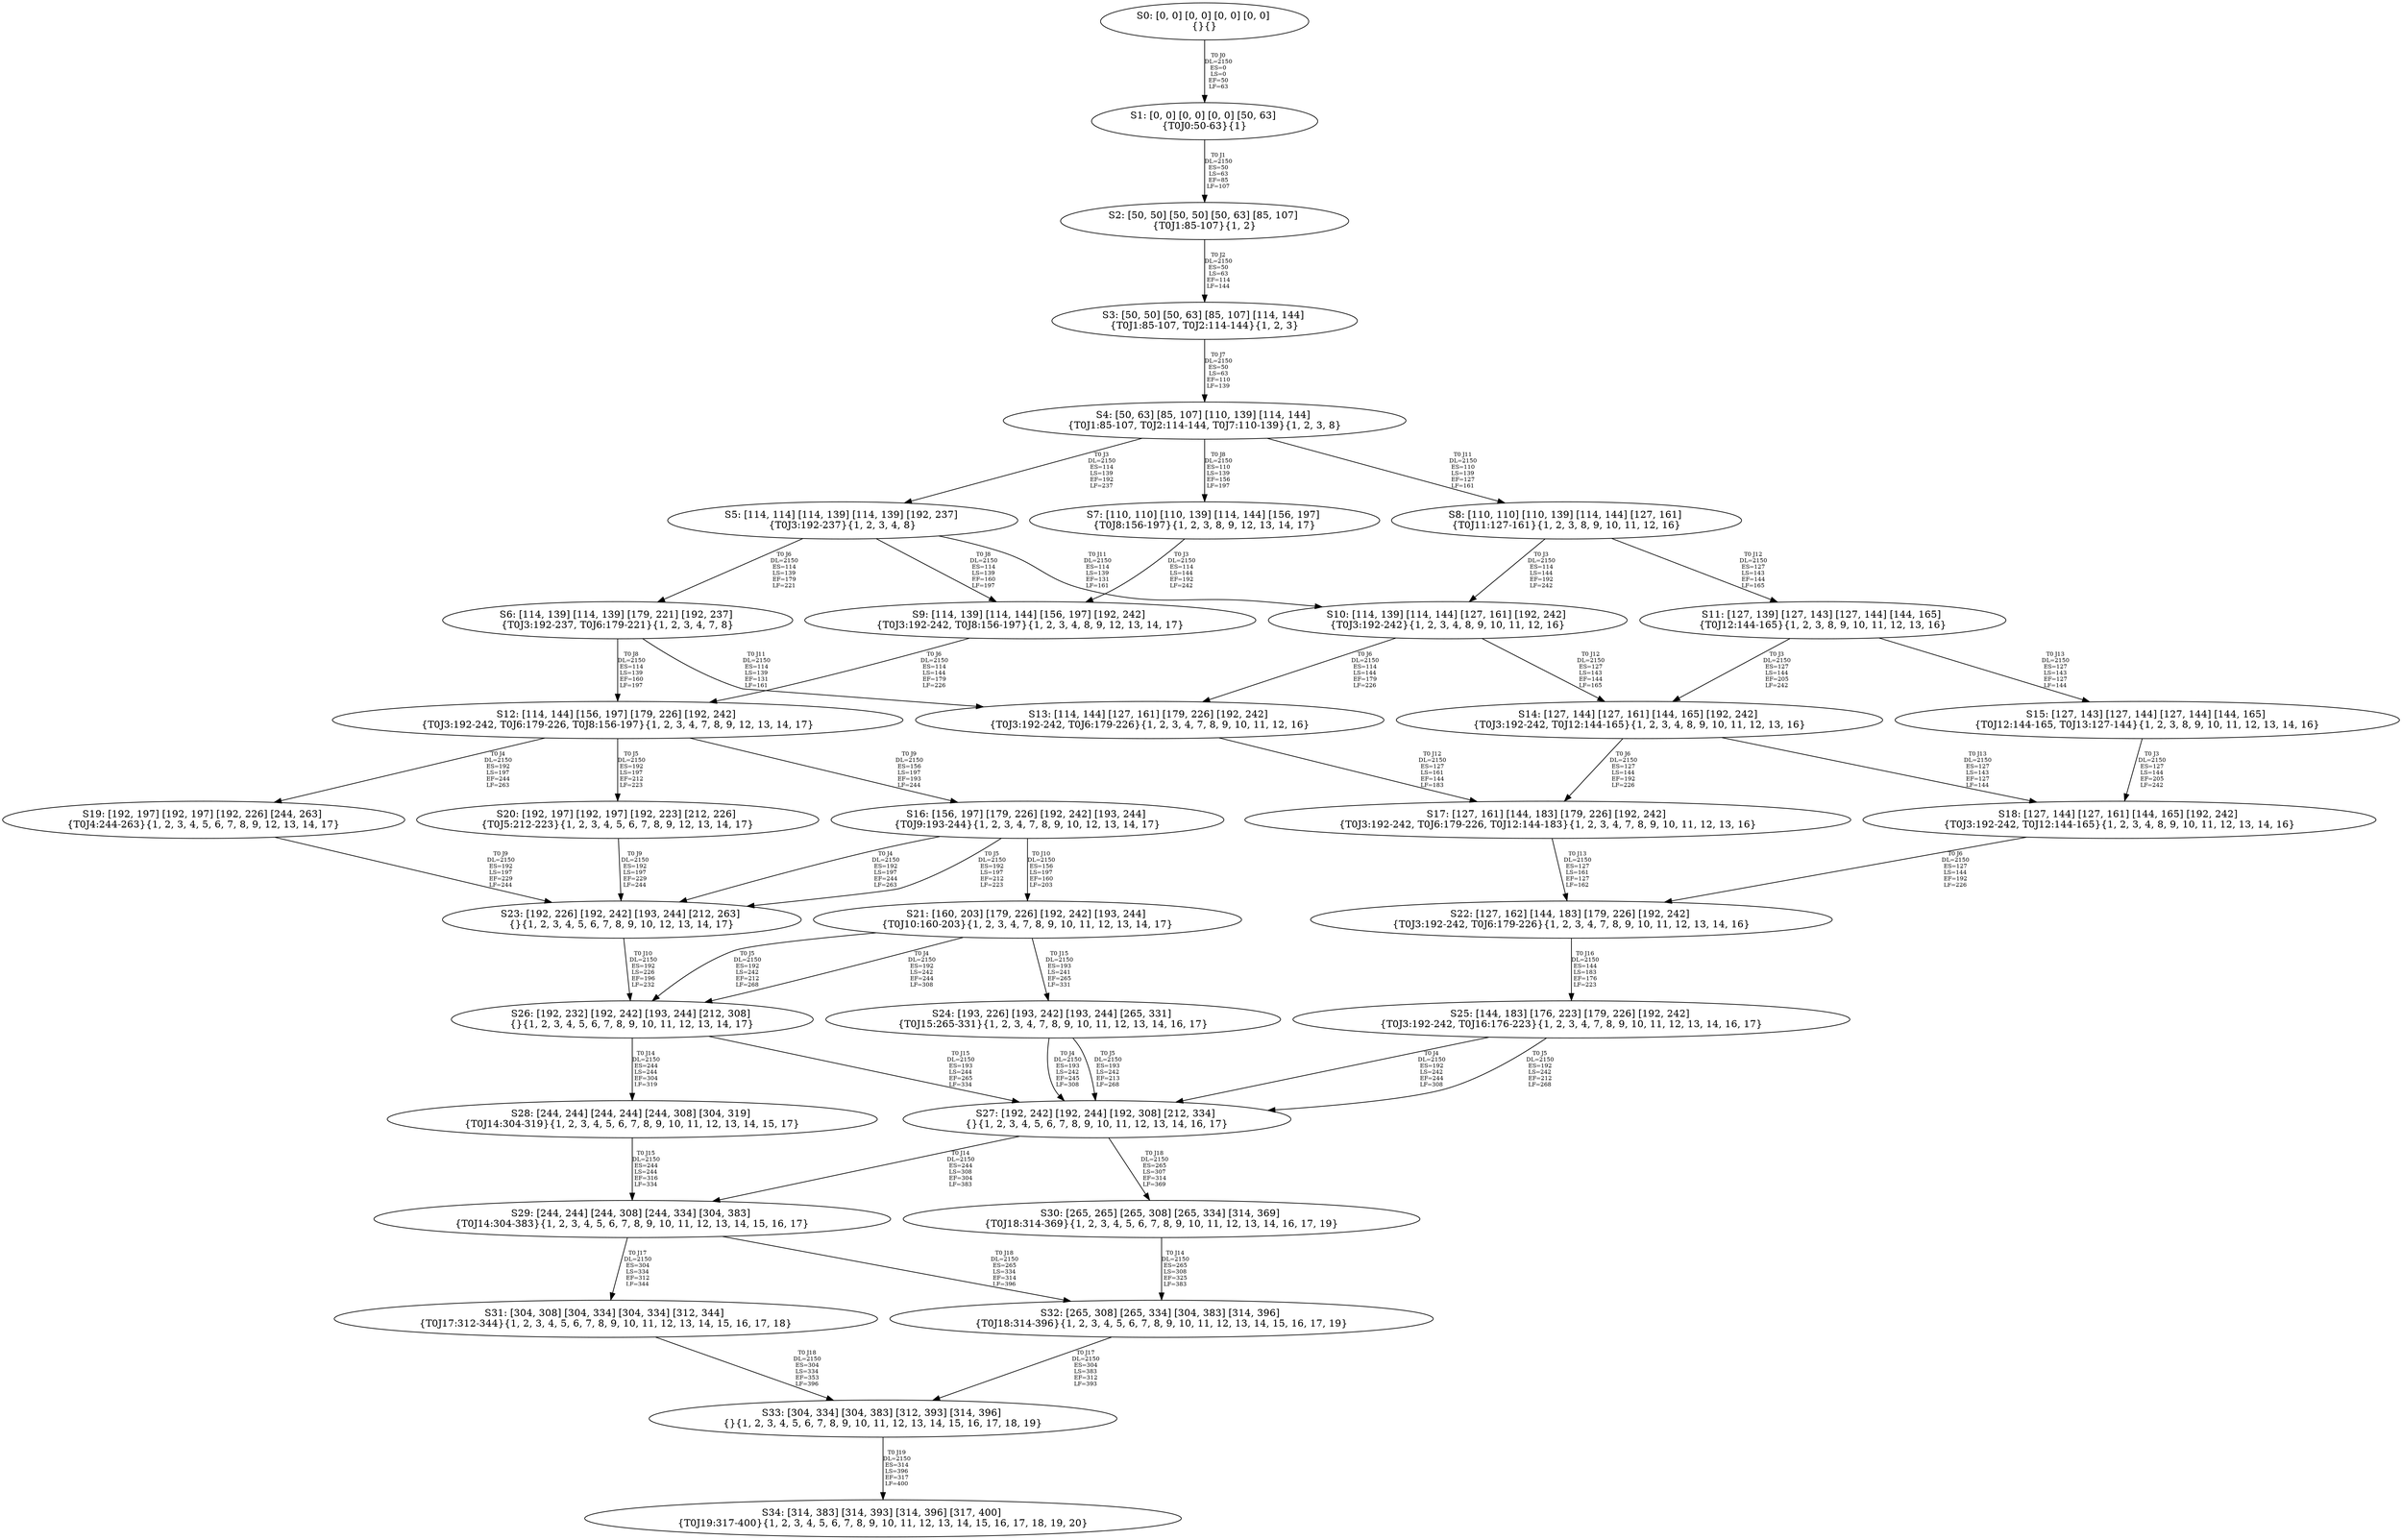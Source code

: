 digraph {
	S0[label="S0: [0, 0] [0, 0] [0, 0] [0, 0] \n{}{}"];
	S1[label="S1: [0, 0] [0, 0] [0, 0] [50, 63] \n{T0J0:50-63}{1}"];
	S2[label="S2: [50, 50] [50, 50] [50, 63] [85, 107] \n{T0J1:85-107}{1, 2}"];
	S3[label="S3: [50, 50] [50, 63] [85, 107] [114, 144] \n{T0J1:85-107, T0J2:114-144}{1, 2, 3}"];
	S4[label="S4: [50, 63] [85, 107] [110, 139] [114, 144] \n{T0J1:85-107, T0J2:114-144, T0J7:110-139}{1, 2, 3, 8}"];
	S5[label="S5: [114, 114] [114, 139] [114, 139] [192, 237] \n{T0J3:192-237}{1, 2, 3, 4, 8}"];
	S6[label="S6: [114, 139] [114, 139] [179, 221] [192, 237] \n{T0J3:192-237, T0J6:179-221}{1, 2, 3, 4, 7, 8}"];
	S7[label="S7: [110, 110] [110, 139] [114, 144] [156, 197] \n{T0J8:156-197}{1, 2, 3, 8, 9, 12, 13, 14, 17}"];
	S8[label="S8: [110, 110] [110, 139] [114, 144] [127, 161] \n{T0J11:127-161}{1, 2, 3, 8, 9, 10, 11, 12, 16}"];
	S9[label="S9: [114, 139] [114, 144] [156, 197] [192, 242] \n{T0J3:192-242, T0J8:156-197}{1, 2, 3, 4, 8, 9, 12, 13, 14, 17}"];
	S10[label="S10: [114, 139] [114, 144] [127, 161] [192, 242] \n{T0J3:192-242}{1, 2, 3, 4, 8, 9, 10, 11, 12, 16}"];
	S11[label="S11: [127, 139] [127, 143] [127, 144] [144, 165] \n{T0J12:144-165}{1, 2, 3, 8, 9, 10, 11, 12, 13, 16}"];
	S12[label="S12: [114, 144] [156, 197] [179, 226] [192, 242] \n{T0J3:192-242, T0J6:179-226, T0J8:156-197}{1, 2, 3, 4, 7, 8, 9, 12, 13, 14, 17}"];
	S13[label="S13: [114, 144] [127, 161] [179, 226] [192, 242] \n{T0J3:192-242, T0J6:179-226}{1, 2, 3, 4, 7, 8, 9, 10, 11, 12, 16}"];
	S14[label="S14: [127, 144] [127, 161] [144, 165] [192, 242] \n{T0J3:192-242, T0J12:144-165}{1, 2, 3, 4, 8, 9, 10, 11, 12, 13, 16}"];
	S15[label="S15: [127, 143] [127, 144] [127, 144] [144, 165] \n{T0J12:144-165, T0J13:127-144}{1, 2, 3, 8, 9, 10, 11, 12, 13, 14, 16}"];
	S16[label="S16: [156, 197] [179, 226] [192, 242] [193, 244] \n{T0J9:193-244}{1, 2, 3, 4, 7, 8, 9, 10, 12, 13, 14, 17}"];
	S17[label="S17: [127, 161] [144, 183] [179, 226] [192, 242] \n{T0J3:192-242, T0J6:179-226, T0J12:144-183}{1, 2, 3, 4, 7, 8, 9, 10, 11, 12, 13, 16}"];
	S18[label="S18: [127, 144] [127, 161] [144, 165] [192, 242] \n{T0J3:192-242, T0J12:144-165}{1, 2, 3, 4, 8, 9, 10, 11, 12, 13, 14, 16}"];
	S19[label="S19: [192, 197] [192, 197] [192, 226] [244, 263] \n{T0J4:244-263}{1, 2, 3, 4, 5, 6, 7, 8, 9, 12, 13, 14, 17}"];
	S20[label="S20: [192, 197] [192, 197] [192, 223] [212, 226] \n{T0J5:212-223}{1, 2, 3, 4, 5, 6, 7, 8, 9, 12, 13, 14, 17}"];
	S21[label="S21: [160, 203] [179, 226] [192, 242] [193, 244] \n{T0J10:160-203}{1, 2, 3, 4, 7, 8, 9, 10, 11, 12, 13, 14, 17}"];
	S22[label="S22: [127, 162] [144, 183] [179, 226] [192, 242] \n{T0J3:192-242, T0J6:179-226}{1, 2, 3, 4, 7, 8, 9, 10, 11, 12, 13, 14, 16}"];
	S23[label="S23: [192, 226] [192, 242] [193, 244] [212, 263] \n{}{1, 2, 3, 4, 5, 6, 7, 8, 9, 10, 12, 13, 14, 17}"];
	S24[label="S24: [193, 226] [193, 242] [193, 244] [265, 331] \n{T0J15:265-331}{1, 2, 3, 4, 7, 8, 9, 10, 11, 12, 13, 14, 16, 17}"];
	S25[label="S25: [144, 183] [176, 223] [179, 226] [192, 242] \n{T0J3:192-242, T0J16:176-223}{1, 2, 3, 4, 7, 8, 9, 10, 11, 12, 13, 14, 16, 17}"];
	S26[label="S26: [192, 232] [192, 242] [193, 244] [212, 308] \n{}{1, 2, 3, 4, 5, 6, 7, 8, 9, 10, 11, 12, 13, 14, 17}"];
	S27[label="S27: [192, 242] [192, 244] [192, 308] [212, 334] \n{}{1, 2, 3, 4, 5, 6, 7, 8, 9, 10, 11, 12, 13, 14, 16, 17}"];
	S28[label="S28: [244, 244] [244, 244] [244, 308] [304, 319] \n{T0J14:304-319}{1, 2, 3, 4, 5, 6, 7, 8, 9, 10, 11, 12, 13, 14, 15, 17}"];
	S29[label="S29: [244, 244] [244, 308] [244, 334] [304, 383] \n{T0J14:304-383}{1, 2, 3, 4, 5, 6, 7, 8, 9, 10, 11, 12, 13, 14, 15, 16, 17}"];
	S30[label="S30: [265, 265] [265, 308] [265, 334] [314, 369] \n{T0J18:314-369}{1, 2, 3, 4, 5, 6, 7, 8, 9, 10, 11, 12, 13, 14, 16, 17, 19}"];
	S31[label="S31: [304, 308] [304, 334] [304, 334] [312, 344] \n{T0J17:312-344}{1, 2, 3, 4, 5, 6, 7, 8, 9, 10, 11, 12, 13, 14, 15, 16, 17, 18}"];
	S32[label="S32: [265, 308] [265, 334] [304, 383] [314, 396] \n{T0J18:314-396}{1, 2, 3, 4, 5, 6, 7, 8, 9, 10, 11, 12, 13, 14, 15, 16, 17, 19}"];
	S33[label="S33: [304, 334] [304, 383] [312, 393] [314, 396] \n{}{1, 2, 3, 4, 5, 6, 7, 8, 9, 10, 11, 12, 13, 14, 15, 16, 17, 18, 19}"];
	S34[label="S34: [314, 383] [314, 393] [314, 396] [317, 400] \n{T0J19:317-400}{1, 2, 3, 4, 5, 6, 7, 8, 9, 10, 11, 12, 13, 14, 15, 16, 17, 18, 19, 20}"];
	S0 -> S1[label="T0 J0\nDL=2150\nES=0\nLS=0\nEF=50\nLF=63",fontsize=8];
	S1 -> S2[label="T0 J1\nDL=2150\nES=50\nLS=63\nEF=85\nLF=107",fontsize=8];
	S2 -> S3[label="T0 J2\nDL=2150\nES=50\nLS=63\nEF=114\nLF=144",fontsize=8];
	S3 -> S4[label="T0 J7\nDL=2150\nES=50\nLS=63\nEF=110\nLF=139",fontsize=8];
	S4 -> S5[label="T0 J3\nDL=2150\nES=114\nLS=139\nEF=192\nLF=237",fontsize=8];
	S4 -> S7[label="T0 J8\nDL=2150\nES=110\nLS=139\nEF=156\nLF=197",fontsize=8];
	S4 -> S8[label="T0 J11\nDL=2150\nES=110\nLS=139\nEF=127\nLF=161",fontsize=8];
	S5 -> S6[label="T0 J6\nDL=2150\nES=114\nLS=139\nEF=179\nLF=221",fontsize=8];
	S5 -> S9[label="T0 J8\nDL=2150\nES=114\nLS=139\nEF=160\nLF=197",fontsize=8];
	S5 -> S10[label="T0 J11\nDL=2150\nES=114\nLS=139\nEF=131\nLF=161",fontsize=8];
	S6 -> S12[label="T0 J8\nDL=2150\nES=114\nLS=139\nEF=160\nLF=197",fontsize=8];
	S6 -> S13[label="T0 J11\nDL=2150\nES=114\nLS=139\nEF=131\nLF=161",fontsize=8];
	S7 -> S9[label="T0 J3\nDL=2150\nES=114\nLS=144\nEF=192\nLF=242",fontsize=8];
	S8 -> S10[label="T0 J3\nDL=2150\nES=114\nLS=144\nEF=192\nLF=242",fontsize=8];
	S8 -> S11[label="T0 J12\nDL=2150\nES=127\nLS=143\nEF=144\nLF=165",fontsize=8];
	S9 -> S12[label="T0 J6\nDL=2150\nES=114\nLS=144\nEF=179\nLF=226",fontsize=8];
	S10 -> S13[label="T0 J6\nDL=2150\nES=114\nLS=144\nEF=179\nLF=226",fontsize=8];
	S10 -> S14[label="T0 J12\nDL=2150\nES=127\nLS=143\nEF=144\nLF=165",fontsize=8];
	S11 -> S14[label="T0 J3\nDL=2150\nES=127\nLS=144\nEF=205\nLF=242",fontsize=8];
	S11 -> S15[label="T0 J13\nDL=2150\nES=127\nLS=143\nEF=127\nLF=144",fontsize=8];
	S12 -> S19[label="T0 J4\nDL=2150\nES=192\nLS=197\nEF=244\nLF=263",fontsize=8];
	S12 -> S20[label="T0 J5\nDL=2150\nES=192\nLS=197\nEF=212\nLF=223",fontsize=8];
	S12 -> S16[label="T0 J9\nDL=2150\nES=156\nLS=197\nEF=193\nLF=244",fontsize=8];
	S13 -> S17[label="T0 J12\nDL=2150\nES=127\nLS=161\nEF=144\nLF=183",fontsize=8];
	S14 -> S17[label="T0 J6\nDL=2150\nES=127\nLS=144\nEF=192\nLF=226",fontsize=8];
	S14 -> S18[label="T0 J13\nDL=2150\nES=127\nLS=143\nEF=127\nLF=144",fontsize=8];
	S15 -> S18[label="T0 J3\nDL=2150\nES=127\nLS=144\nEF=205\nLF=242",fontsize=8];
	S16 -> S23[label="T0 J4\nDL=2150\nES=192\nLS=197\nEF=244\nLF=263",fontsize=8];
	S16 -> S23[label="T0 J5\nDL=2150\nES=192\nLS=197\nEF=212\nLF=223",fontsize=8];
	S16 -> S21[label="T0 J10\nDL=2150\nES=156\nLS=197\nEF=160\nLF=203",fontsize=8];
	S17 -> S22[label="T0 J13\nDL=2150\nES=127\nLS=161\nEF=127\nLF=162",fontsize=8];
	S18 -> S22[label="T0 J6\nDL=2150\nES=127\nLS=144\nEF=192\nLF=226",fontsize=8];
	S19 -> S23[label="T0 J9\nDL=2150\nES=192\nLS=197\nEF=229\nLF=244",fontsize=8];
	S20 -> S23[label="T0 J9\nDL=2150\nES=192\nLS=197\nEF=229\nLF=244",fontsize=8];
	S21 -> S26[label="T0 J4\nDL=2150\nES=192\nLS=242\nEF=244\nLF=308",fontsize=8];
	S21 -> S26[label="T0 J5\nDL=2150\nES=192\nLS=242\nEF=212\nLF=268",fontsize=8];
	S21 -> S24[label="T0 J15\nDL=2150\nES=193\nLS=241\nEF=265\nLF=331",fontsize=8];
	S22 -> S25[label="T0 J16\nDL=2150\nES=144\nLS=183\nEF=176\nLF=223",fontsize=8];
	S23 -> S26[label="T0 J10\nDL=2150\nES=192\nLS=226\nEF=196\nLF=232",fontsize=8];
	S24 -> S27[label="T0 J4\nDL=2150\nES=193\nLS=242\nEF=245\nLF=308",fontsize=8];
	S24 -> S27[label="T0 J5\nDL=2150\nES=193\nLS=242\nEF=213\nLF=268",fontsize=8];
	S25 -> S27[label="T0 J4\nDL=2150\nES=192\nLS=242\nEF=244\nLF=308",fontsize=8];
	S25 -> S27[label="T0 J5\nDL=2150\nES=192\nLS=242\nEF=212\nLF=268",fontsize=8];
	S26 -> S28[label="T0 J14\nDL=2150\nES=244\nLS=244\nEF=304\nLF=319",fontsize=8];
	S26 -> S27[label="T0 J15\nDL=2150\nES=193\nLS=244\nEF=265\nLF=334",fontsize=8];
	S27 -> S29[label="T0 J14\nDL=2150\nES=244\nLS=308\nEF=304\nLF=383",fontsize=8];
	S27 -> S30[label="T0 J18\nDL=2150\nES=265\nLS=307\nEF=314\nLF=369",fontsize=8];
	S28 -> S29[label="T0 J15\nDL=2150\nES=244\nLS=244\nEF=316\nLF=334",fontsize=8];
	S29 -> S31[label="T0 J17\nDL=2150\nES=304\nLS=334\nEF=312\nLF=344",fontsize=8];
	S29 -> S32[label="T0 J18\nDL=2150\nES=265\nLS=334\nEF=314\nLF=396",fontsize=8];
	S30 -> S32[label="T0 J14\nDL=2150\nES=265\nLS=308\nEF=325\nLF=383",fontsize=8];
	S31 -> S33[label="T0 J18\nDL=2150\nES=304\nLS=334\nEF=353\nLF=396",fontsize=8];
	S32 -> S33[label="T0 J17\nDL=2150\nES=304\nLS=383\nEF=312\nLF=393",fontsize=8];
	S33 -> S34[label="T0 J19\nDL=2150\nES=314\nLS=396\nEF=317\nLF=400",fontsize=8];
}

